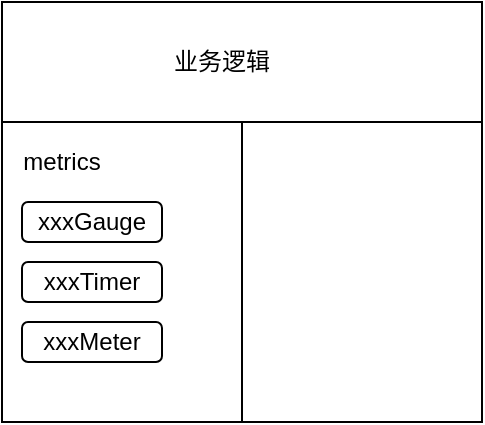 <mxfile version="12.2.6" type="github" pages="1">
  <diagram id="Ok4uyZnLBfqOlFQD-5rp" name="Page-1">
    <mxGraphModel dx="1088" dy="508" grid="1" gridSize="10" guides="1" tooltips="1" connect="1" arrows="1" fold="1" page="1" pageScale="1" pageWidth="827" pageHeight="1169" math="0" shadow="0">
      <root>
        <mxCell id="0"/>
        <mxCell id="1" parent="0"/>
        <mxCell id="KFZvCWai1yywh9IZbj7K-6" value="" style="rounded=0;whiteSpace=wrap;html=1;" vertex="1" parent="1">
          <mxGeometry x="10" y="160" width="120" height="150" as="geometry"/>
        </mxCell>
        <mxCell id="KFZvCWai1yywh9IZbj7K-8" value="" style="rounded=0;whiteSpace=wrap;html=1;" vertex="1" parent="1">
          <mxGeometry x="10" y="100" width="240" height="60" as="geometry"/>
        </mxCell>
        <mxCell id="KFZvCWai1yywh9IZbj7K-9" value="" style="rounded=0;whiteSpace=wrap;html=1;" vertex="1" parent="1">
          <mxGeometry x="130" y="160" width="120" height="150" as="geometry"/>
        </mxCell>
        <mxCell id="KFZvCWai1yywh9IZbj7K-10" value="xxxGauge" style="rounded=1;whiteSpace=wrap;html=1;" vertex="1" parent="1">
          <mxGeometry x="20" y="200" width="70" height="20" as="geometry"/>
        </mxCell>
        <mxCell id="KFZvCWai1yywh9IZbj7K-11" value="业务逻辑" style="text;html=1;strokeColor=none;fillColor=none;align=center;verticalAlign=middle;whiteSpace=wrap;rounded=0;" vertex="1" parent="1">
          <mxGeometry x="80" y="120" width="80" height="20" as="geometry"/>
        </mxCell>
        <mxCell id="KFZvCWai1yywh9IZbj7K-12" value="metrics" style="text;html=1;strokeColor=none;fillColor=none;align=center;verticalAlign=middle;whiteSpace=wrap;rounded=0;" vertex="1" parent="1">
          <mxGeometry x="20" y="170" width="40" height="20" as="geometry"/>
        </mxCell>
        <mxCell id="KFZvCWai1yywh9IZbj7K-13" value="xxxTimer" style="rounded=1;whiteSpace=wrap;html=1;" vertex="1" parent="1">
          <mxGeometry x="20" y="230" width="70" height="20" as="geometry"/>
        </mxCell>
        <mxCell id="KFZvCWai1yywh9IZbj7K-16" value="xxxMeter" style="rounded=1;whiteSpace=wrap;html=1;" vertex="1" parent="1">
          <mxGeometry x="20" y="260" width="70" height="20" as="geometry"/>
        </mxCell>
      </root>
    </mxGraphModel>
  </diagram>
</mxfile>
